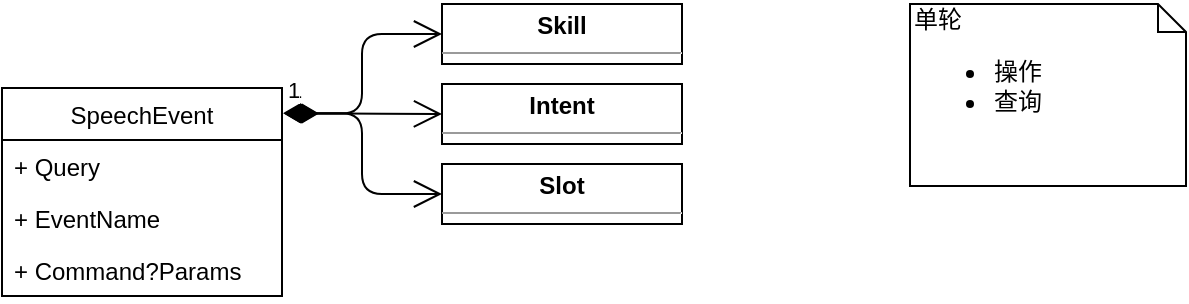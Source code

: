<mxfile version="12.2.9" type="github" pages="1">
  <diagram id="TLOgQHaSp5y_gnU7wPiP" name="Page-1">
    <mxGraphModel dx="782" dy="437" grid="0" gridSize="10" guides="1" tooltips="1" connect="1" arrows="1" fold="1" page="1" pageScale="1" pageWidth="827" pageHeight="1169" math="0" shadow="0">
      <root>
        <mxCell id="0"/>
        <mxCell id="1" parent="0"/>
        <mxCell id="uboa9ONOTr4prIuZB7LI-12" value="&lt;p style=&quot;margin: 0px ; margin-top: 4px ; text-align: center&quot;&gt;&lt;b&gt;Skill&lt;/b&gt;&lt;/p&gt;&lt;hr size=&quot;1&quot;&gt;&lt;div style=&quot;height: 2px&quot;&gt;&lt;/div&gt;" style="verticalAlign=top;align=left;overflow=fill;fontSize=12;fontFamily=Helvetica;html=1;collapsible=0;noLabel=0;strokeColor=#000000;backgroundOutline=0;" parent="1" vertex="1">
          <mxGeometry x="360" y="68" width="120" height="30" as="geometry"/>
        </mxCell>
        <mxCell id="uboa9ONOTr4prIuZB7LI-13" value="&lt;p style=&quot;margin: 0px ; margin-top: 4px ; text-align: center&quot;&gt;&lt;b&gt;Intent&lt;/b&gt;&lt;/p&gt;&lt;hr size=&quot;1&quot;&gt;&lt;div style=&quot;height: 2px&quot;&gt;&lt;/div&gt;" style="verticalAlign=top;align=left;overflow=fill;fontSize=12;fontFamily=Helvetica;html=1;collapsible=0;noLabel=0;strokeColor=#000000;backgroundOutline=0;" parent="1" vertex="1">
          <mxGeometry x="360" y="108" width="120" height="30" as="geometry"/>
        </mxCell>
        <mxCell id="uboa9ONOTr4prIuZB7LI-14" value="&lt;p style=&quot;margin: 0px ; margin-top: 4px ; text-align: center&quot;&gt;&lt;b&gt;Slot&lt;/b&gt;&lt;/p&gt;&lt;hr size=&quot;1&quot;&gt;&lt;div style=&quot;height: 2px&quot;&gt;&lt;/div&gt;" style="verticalAlign=top;align=left;overflow=fill;fontSize=12;fontFamily=Helvetica;html=1;collapsible=0;noLabel=0;strokeColor=#000000;backgroundOutline=0;" parent="1" vertex="1">
          <mxGeometry x="360" y="148" width="120" height="30" as="geometry"/>
        </mxCell>
        <mxCell id="uboa9ONOTr4prIuZB7LI-15" value="1" style="endArrow=open;html=1;endSize=12;startArrow=diamondThin;startSize=14;startFill=1;edgeStyle=orthogonalEdgeStyle;align=left;verticalAlign=bottom;exitX=1.011;exitY=0.123;exitDx=0;exitDy=0;entryX=0;entryY=0.5;entryDx=0;entryDy=0;exitPerimeter=0;" parent="1" source="uboa9ONOTr4prIuZB7LI-18" target="uboa9ONOTr4prIuZB7LI-13" edge="1">
          <mxGeometry x="-1" y="3" relative="1" as="geometry">
            <mxPoint x="299.667" y="160.167" as="sourcePoint"/>
            <mxPoint x="340" y="280" as="targetPoint"/>
          </mxGeometry>
        </mxCell>
        <mxCell id="uboa9ONOTr4prIuZB7LI-16" value="1" style="endArrow=open;html=1;endSize=12;startArrow=diamondThin;startSize=14;startFill=1;edgeStyle=orthogonalEdgeStyle;align=left;verticalAlign=bottom;exitX=1.007;exitY=0.123;exitDx=0;exitDy=0;entryX=0;entryY=0.5;entryDx=0;entryDy=0;exitPerimeter=0;" parent="1" source="uboa9ONOTr4prIuZB7LI-18" target="uboa9ONOTr4prIuZB7LI-12" edge="1">
          <mxGeometry x="-1" y="3" relative="1" as="geometry">
            <mxPoint x="299.667" y="135.167" as="sourcePoint"/>
            <mxPoint x="260" y="200" as="targetPoint"/>
          </mxGeometry>
        </mxCell>
        <mxCell id="uboa9ONOTr4prIuZB7LI-17" value="1" style="endArrow=open;html=1;endSize=12;startArrow=diamondThin;startSize=14;startFill=1;edgeStyle=orthogonalEdgeStyle;align=left;verticalAlign=bottom;exitX=1.004;exitY=0.121;exitDx=0;exitDy=0;entryX=0;entryY=0.5;entryDx=0;entryDy=0;exitPerimeter=0;" parent="1" source="uboa9ONOTr4prIuZB7LI-18" target="uboa9ONOTr4prIuZB7LI-14" edge="1">
          <mxGeometry x="-1" y="3" relative="1" as="geometry">
            <mxPoint x="299.667" y="185.167" as="sourcePoint"/>
            <mxPoint x="330.167" y="245.167" as="targetPoint"/>
          </mxGeometry>
        </mxCell>
        <mxCell id="uboa9ONOTr4prIuZB7LI-18" value="SpeechEvent" style="swimlane;fontStyle=0;childLayout=stackLayout;horizontal=1;startSize=26;fillColor=none;horizontalStack=0;resizeParent=1;resizeParentMax=0;resizeLast=0;collapsible=1;marginBottom=0;strokeColor=#000000;" parent="1" vertex="1">
          <mxGeometry x="140" y="110" width="140" height="104" as="geometry">
            <mxRectangle x="140" y="110" width="98" height="26" as="alternateBounds"/>
          </mxGeometry>
        </mxCell>
        <mxCell id="uboa9ONOTr4prIuZB7LI-19" value="+ Query" style="text;strokeColor=none;fillColor=none;align=left;verticalAlign=top;spacingLeft=4;spacingRight=4;overflow=hidden;rotatable=0;points=[[0,0.5],[1,0.5]];portConstraint=eastwest;" parent="uboa9ONOTr4prIuZB7LI-18" vertex="1">
          <mxGeometry y="26" width="140" height="26" as="geometry"/>
        </mxCell>
        <mxCell id="uboa9ONOTr4prIuZB7LI-25" value="+ EventName" style="text;strokeColor=none;fillColor=none;align=left;verticalAlign=top;spacingLeft=4;spacingRight=4;overflow=hidden;rotatable=0;points=[[0,0.5],[1,0.5]];portConstraint=eastwest;" parent="uboa9ONOTr4prIuZB7LI-18" vertex="1">
          <mxGeometry y="52" width="140" height="26" as="geometry"/>
        </mxCell>
        <mxCell id="uboa9ONOTr4prIuZB7LI-26" value="+ Command?Params" style="text;strokeColor=none;fillColor=none;align=left;verticalAlign=top;spacingLeft=4;spacingRight=4;overflow=hidden;rotatable=0;points=[[0,0.5],[1,0.5]];portConstraint=eastwest;" parent="uboa9ONOTr4prIuZB7LI-18" vertex="1">
          <mxGeometry y="78" width="140" height="26" as="geometry"/>
        </mxCell>
        <mxCell id="Jg5CKjYiKup47CsFXTWj-1" value="单轮&lt;br&gt;&lt;ul&gt;&lt;li&gt;操作&lt;/li&gt;&lt;li&gt;查询&lt;/li&gt;&lt;/ul&gt;" style="shape=note;whiteSpace=wrap;html=1;size=14;verticalAlign=top;align=left;spacingTop=-6;strokeColor=#000000;" vertex="1" parent="1">
          <mxGeometry x="594" y="68" width="138" height="91" as="geometry"/>
        </mxCell>
      </root>
    </mxGraphModel>
  </diagram>
</mxfile>
